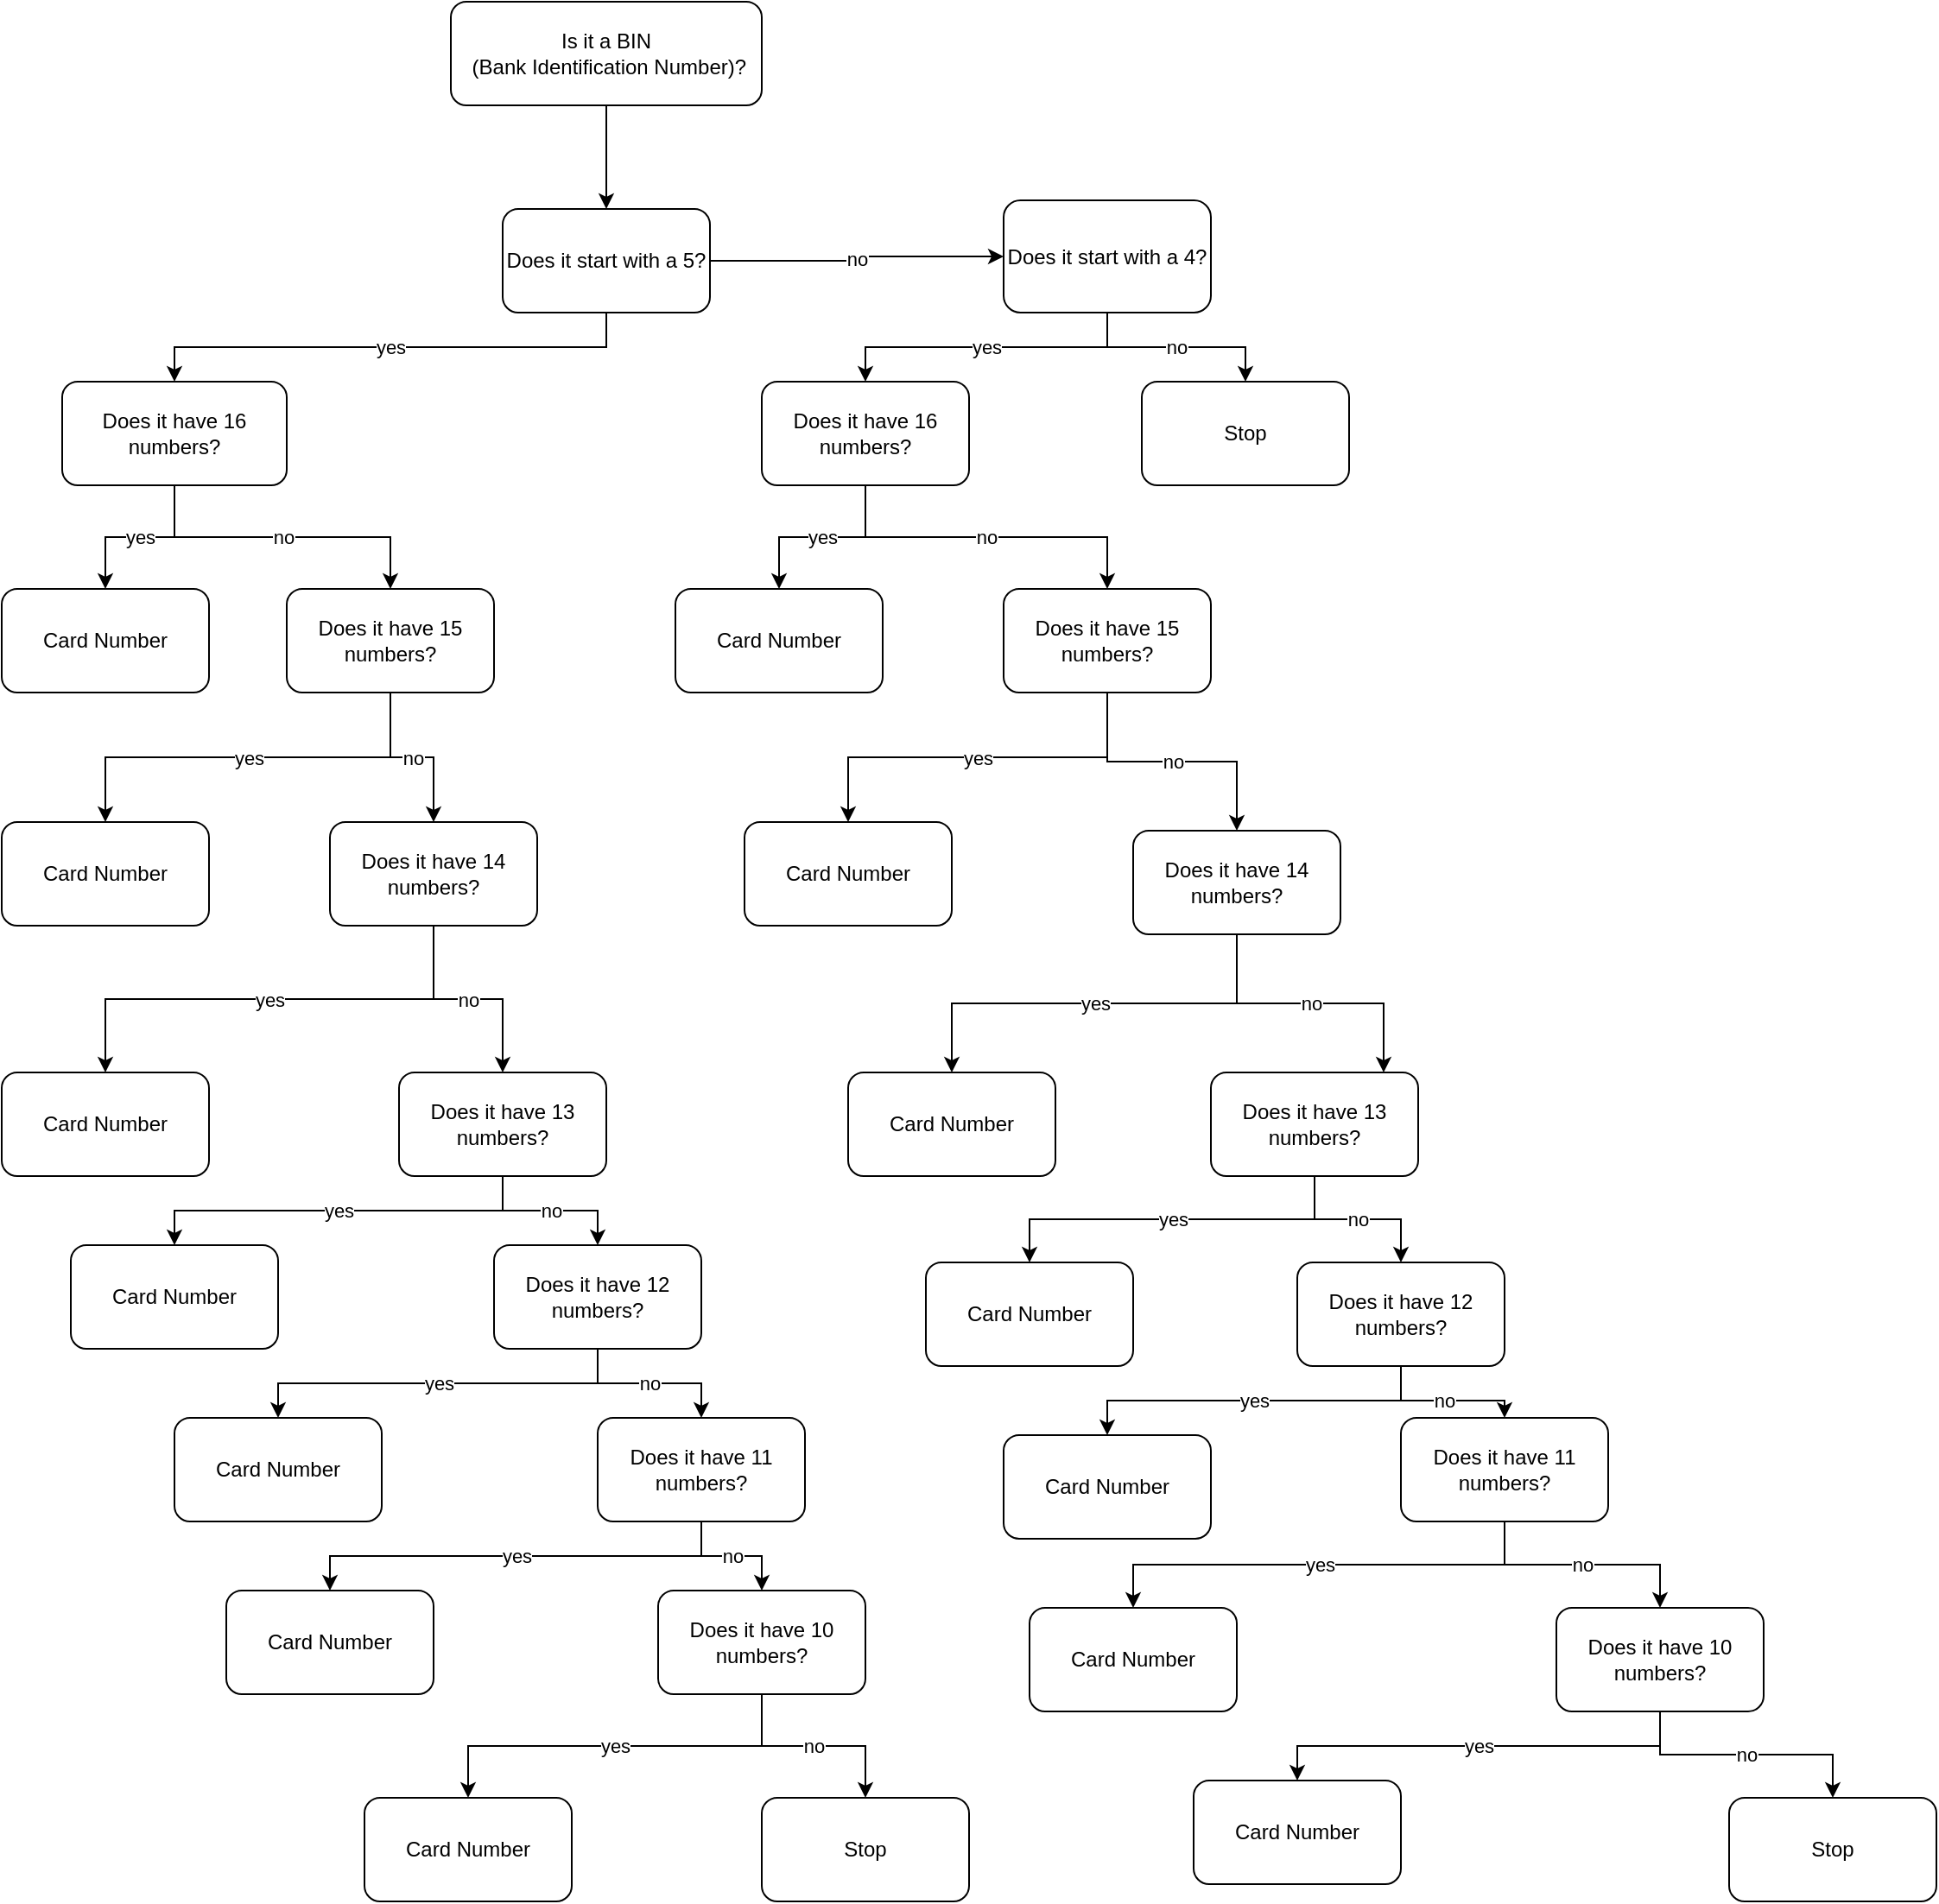 <mxfile type="github" version="12.1.4" pages="1"><diagram id="TCZSwtojGxqbY6C-srXb" name="Page-1"><mxGraphModel grid="1" dx="1024" dy="562" gridSize="10" guides="1" tooltips="1" connect="1" arrows="1" fold="1" page="1" pageScale="1" pageWidth="850" pageHeight="1100" math="0" shadow="0"><root><mxCell id="0"/><mxCell id="1" parent="0"/><mxCell id="nibhId1guCdrX3YkdPn4-5" parent="1" style="edgeStyle=orthogonalEdgeStyle;rounded=0;orthogonalLoop=1;jettySize=auto;html=1;exitX=0.5;exitY=1;exitDx=0;exitDy=0;" edge="1" source="nibhId1guCdrX3YkdPn4-1" target="nibhId1guCdrX3YkdPn4-2"><mxGeometry as="geometry" relative="1"/></mxCell><mxCell id="nibhId1guCdrX3YkdPn4-1" value="Is it a BIN&lt;br&gt;&amp;nbsp;(Bank Identification Number)?" parent="1" style="rounded=1;whiteSpace=wrap;html=1;" vertex="1"><mxGeometry as="geometry" x="280" y="40" width="180" height="60"/></mxCell><mxCell id="nibhId1guCdrX3YkdPn4-6" value="yes" parent="1" style="edgeStyle=orthogonalEdgeStyle;rounded=0;orthogonalLoop=1;jettySize=auto;html=1;exitX=0.5;exitY=1;exitDx=0;exitDy=0;" edge="1" source="nibhId1guCdrX3YkdPn4-2" target="nibhId1guCdrX3YkdPn4-4"><mxGeometry as="geometry" relative="1"/></mxCell><mxCell id="nibhId1guCdrX3YkdPn4-48" value="no" parent="1" style="edgeStyle=orthogonalEdgeStyle;rounded=0;orthogonalLoop=1;jettySize=auto;html=1;exitX=1;exitY=0.5;exitDx=0;exitDy=0;entryX=0;entryY=0.5;entryDx=0;entryDy=0;" edge="1" source="nibhId1guCdrX3YkdPn4-2" target="nibhId1guCdrX3YkdPn4-3"><mxGeometry as="geometry" relative="1"/></mxCell><mxCell id="nibhId1guCdrX3YkdPn4-2" value="Does it start with a 5?" parent="1" style="rounded=1;whiteSpace=wrap;html=1;" vertex="1"><mxGeometry as="geometry" x="310" y="160" width="120" height="60"/></mxCell><mxCell id="nibhId1guCdrX3YkdPn4-28" value="no" parent="1" style="edgeStyle=orthogonalEdgeStyle;rounded=0;orthogonalLoop=1;jettySize=auto;html=1;exitX=0.5;exitY=1;exitDx=0;exitDy=0;entryX=0.5;entryY=0;entryDx=0;entryDy=0;" edge="1" source="nibhId1guCdrX3YkdPn4-3" target="nibhId1guCdrX3YkdPn4-26"><mxGeometry as="geometry" relative="1"/></mxCell><mxCell id="nibhId1guCdrX3YkdPn4-102" value="yes" parent="1" style="edgeStyle=orthogonalEdgeStyle;rounded=0;orthogonalLoop=1;jettySize=auto;html=1;exitX=0.5;exitY=1;exitDx=0;exitDy=0;entryX=0.5;entryY=0;entryDx=0;entryDy=0;" edge="1" source="nibhId1guCdrX3YkdPn4-3" target="nibhId1guCdrX3YkdPn4-31"><mxGeometry as="geometry" relative="1"/></mxCell><mxCell id="nibhId1guCdrX3YkdPn4-3" value="Does it start with a 4?" parent="1" style="rounded=1;whiteSpace=wrap;html=1;" vertex="1"><mxGeometry as="geometry" x="600" y="155" width="120" height="65"/></mxCell><mxCell id="nibhId1guCdrX3YkdPn4-11" value="no" parent="1" style="edgeStyle=orthogonalEdgeStyle;rounded=0;orthogonalLoop=1;jettySize=auto;html=1;" edge="1" source="nibhId1guCdrX3YkdPn4-4" target="nibhId1guCdrX3YkdPn4-9"><mxGeometry as="geometry" relative="1"/></mxCell><mxCell id="nibhId1guCdrX3YkdPn4-12" value="yes" parent="1" style="edgeStyle=orthogonalEdgeStyle;rounded=0;orthogonalLoop=1;jettySize=auto;html=1;exitX=0.5;exitY=1;exitDx=0;exitDy=0;" edge="1" source="nibhId1guCdrX3YkdPn4-4" target="nibhId1guCdrX3YkdPn4-8"><mxGeometry as="geometry" relative="1"/></mxCell><mxCell id="nibhId1guCdrX3YkdPn4-4" value="Does it have 16 numbers?" parent="1" style="rounded=1;whiteSpace=wrap;html=1;" vertex="1"><mxGeometry as="geometry" x="55" y="260" width="130" height="60"/></mxCell><mxCell id="nibhId1guCdrX3YkdPn4-8" value="Card Number" parent="1" style="rounded=1;whiteSpace=wrap;html=1;" vertex="1"><mxGeometry as="geometry" x="20" y="380" width="120" height="60"/></mxCell><mxCell id="nibhId1guCdrX3YkdPn4-18" value="yes" parent="1" style="edgeStyle=orthogonalEdgeStyle;rounded=0;orthogonalLoop=1;jettySize=auto;html=1;exitX=0.5;exitY=1;exitDx=0;exitDy=0;entryX=0.5;entryY=0;entryDx=0;entryDy=0;" edge="1" source="nibhId1guCdrX3YkdPn4-9" target="nibhId1guCdrX3YkdPn4-13"><mxGeometry as="geometry" relative="1"/></mxCell><mxCell id="nibhId1guCdrX3YkdPn4-20" value="no" parent="1" style="edgeStyle=orthogonalEdgeStyle;rounded=0;orthogonalLoop=1;jettySize=auto;html=1;exitX=0.5;exitY=1;exitDx=0;exitDy=0;" edge="1" source="nibhId1guCdrX3YkdPn4-9" target="nibhId1guCdrX3YkdPn4-19"><mxGeometry as="geometry" relative="1"/></mxCell><mxCell id="nibhId1guCdrX3YkdPn4-9" value="Does it have 15 numbers?" parent="1" style="rounded=1;whiteSpace=wrap;html=1;" vertex="1"><mxGeometry as="geometry" x="185" y="380" width="120" height="60"/></mxCell><mxCell id="nibhId1guCdrX3YkdPn4-13" value="Card Number" parent="1" style="rounded=1;whiteSpace=wrap;html=1;" vertex="1"><mxGeometry as="geometry" x="20" y="515" width="120" height="60"/></mxCell><mxCell id="nibhId1guCdrX3YkdPn4-23" value="yes" parent="1" style="edgeStyle=orthogonalEdgeStyle;rounded=0;orthogonalLoop=1;jettySize=auto;html=1;exitX=0.5;exitY=1;exitDx=0;exitDy=0;" edge="1" source="nibhId1guCdrX3YkdPn4-19" target="nibhId1guCdrX3YkdPn4-21"><mxGeometry as="geometry" relative="1"/></mxCell><mxCell id="nibhId1guCdrX3YkdPn4-24" value="no" parent="1" style="edgeStyle=orthogonalEdgeStyle;rounded=0;orthogonalLoop=1;jettySize=auto;html=1;exitX=0.5;exitY=1;exitDx=0;exitDy=0;entryX=0.5;entryY=0;entryDx=0;entryDy=0;" edge="1" source="nibhId1guCdrX3YkdPn4-19" target="nibhId1guCdrX3YkdPn4-22"><mxGeometry as="geometry" relative="1"/></mxCell><mxCell id="nibhId1guCdrX3YkdPn4-19" value="Does it have 14 numbers?" parent="1" style="rounded=1;whiteSpace=wrap;html=1;" vertex="1"><mxGeometry as="geometry" x="210" y="515" width="120" height="60"/></mxCell><mxCell id="nibhId1guCdrX3YkdPn4-21" value="Card Number" parent="1" style="rounded=1;whiteSpace=wrap;html=1;" vertex="1"><mxGeometry as="geometry" x="20" y="660" width="120" height="60"/></mxCell><mxCell id="nibhId1guCdrX3YkdPn4-51" value="yes" parent="1" style="edgeStyle=orthogonalEdgeStyle;rounded=0;orthogonalLoop=1;jettySize=auto;html=1;exitX=0.5;exitY=1;exitDx=0;exitDy=0;" edge="1" source="nibhId1guCdrX3YkdPn4-22" target="nibhId1guCdrX3YkdPn4-49"><mxGeometry as="geometry" relative="1"/></mxCell><mxCell id="nibhId1guCdrX3YkdPn4-52" value="no" parent="1" style="edgeStyle=orthogonalEdgeStyle;rounded=0;orthogonalLoop=1;jettySize=auto;html=1;exitX=0.5;exitY=1;exitDx=0;exitDy=0;" edge="1" source="nibhId1guCdrX3YkdPn4-22" target="nibhId1guCdrX3YkdPn4-50"><mxGeometry as="geometry" relative="1"/></mxCell><mxCell id="nibhId1guCdrX3YkdPn4-22" value="Does it have 13 numbers?" parent="1" style="rounded=1;whiteSpace=wrap;html=1;" vertex="1"><mxGeometry as="geometry" x="250" y="660" width="120" height="60"/></mxCell><mxCell id="nibhId1guCdrX3YkdPn4-26" value="Stop" parent="1" style="rounded=1;whiteSpace=wrap;html=1;" vertex="1"><mxGeometry as="geometry" x="680" y="260" width="120" height="60"/></mxCell><mxCell id="nibhId1guCdrX3YkdPn4-34" value="yes" parent="1" style="edgeStyle=orthogonalEdgeStyle;rounded=0;orthogonalLoop=1;jettySize=auto;html=1;exitX=0.5;exitY=1;exitDx=0;exitDy=0;entryX=0.5;entryY=0;entryDx=0;entryDy=0;" edge="1" source="nibhId1guCdrX3YkdPn4-31" target="nibhId1guCdrX3YkdPn4-33"><mxGeometry as="geometry" relative="1"/></mxCell><mxCell id="nibhId1guCdrX3YkdPn4-36" value="no" parent="1" style="edgeStyle=orthogonalEdgeStyle;rounded=0;orthogonalLoop=1;jettySize=auto;html=1;exitX=0.5;exitY=1;exitDx=0;exitDy=0;entryX=0.5;entryY=0;entryDx=0;entryDy=0;" edge="1" source="nibhId1guCdrX3YkdPn4-31" target="nibhId1guCdrX3YkdPn4-35"><mxGeometry as="geometry" relative="1"/></mxCell><mxCell id="nibhId1guCdrX3YkdPn4-31" value="Does it have 16 numbers?" parent="1" style="rounded=1;whiteSpace=wrap;html=1;" vertex="1"><mxGeometry as="geometry" x="460" y="260" width="120" height="60"/></mxCell><mxCell id="nibhId1guCdrX3YkdPn4-33" value="Card Number" parent="1" style="rounded=1;whiteSpace=wrap;html=1;" vertex="1"><mxGeometry as="geometry" x="410" y="380" width="120" height="60"/></mxCell><mxCell id="nibhId1guCdrX3YkdPn4-39" value="yes" parent="1" style="edgeStyle=orthogonalEdgeStyle;rounded=0;orthogonalLoop=1;jettySize=auto;html=1;exitX=0.5;exitY=1;exitDx=0;exitDy=0;entryX=0.5;entryY=0;entryDx=0;entryDy=0;" edge="1" source="nibhId1guCdrX3YkdPn4-35" target="nibhId1guCdrX3YkdPn4-37"><mxGeometry as="geometry" relative="1"/></mxCell><mxCell id="nibhId1guCdrX3YkdPn4-40" value="no" parent="1" style="edgeStyle=orthogonalEdgeStyle;rounded=0;orthogonalLoop=1;jettySize=auto;html=1;exitX=0.5;exitY=1;exitDx=0;exitDy=0;entryX=0.5;entryY=0;entryDx=0;entryDy=0;" edge="1" source="nibhId1guCdrX3YkdPn4-35" target="nibhId1guCdrX3YkdPn4-38"><mxGeometry as="geometry" relative="1"/></mxCell><mxCell id="nibhId1guCdrX3YkdPn4-35" value="Does it have 15 numbers?" parent="1" style="rounded=1;whiteSpace=wrap;html=1;" vertex="1"><mxGeometry as="geometry" x="600" y="380" width="120" height="60"/></mxCell><mxCell id="nibhId1guCdrX3YkdPn4-37" value="Card Number" parent="1" style="rounded=1;whiteSpace=wrap;html=1;" vertex="1"><mxGeometry as="geometry" x="450" y="515" width="120" height="60"/></mxCell><mxCell id="nibhId1guCdrX3YkdPn4-44" value="yes" parent="1" style="edgeStyle=orthogonalEdgeStyle;rounded=0;orthogonalLoop=1;jettySize=auto;html=1;exitX=0.5;exitY=1;exitDx=0;exitDy=0;" edge="1" source="nibhId1guCdrX3YkdPn4-38" target="nibhId1guCdrX3YkdPn4-41"><mxGeometry as="geometry" relative="1"/></mxCell><mxCell id="nibhId1guCdrX3YkdPn4-45" value="no" parent="1" style="edgeStyle=orthogonalEdgeStyle;rounded=0;orthogonalLoop=1;jettySize=auto;html=1;exitX=0.5;exitY=1;exitDx=0;exitDy=0;" edge="1" source="nibhId1guCdrX3YkdPn4-38" target="nibhId1guCdrX3YkdPn4-77"><mxGeometry as="geometry" relative="1"><mxPoint as="targetPoint" x="790" y="720"/><Array as="points"><mxPoint x="735" y="620"/><mxPoint x="820" y="620"/></Array></mxGeometry></mxCell><mxCell id="nibhId1guCdrX3YkdPn4-38" value="Does it have 14 numbers?" parent="1" style="rounded=1;whiteSpace=wrap;html=1;" vertex="1"><mxGeometry as="geometry" x="675" y="520" width="120" height="60"/></mxCell><mxCell id="nibhId1guCdrX3YkdPn4-41" value="Card Number" parent="1" style="rounded=1;whiteSpace=wrap;html=1;" vertex="1"><mxGeometry as="geometry" x="510" y="660" width="120" height="60"/></mxCell><mxCell id="nibhId1guCdrX3YkdPn4-49" value="Card Number" parent="1" style="rounded=1;whiteSpace=wrap;html=1;" vertex="1"><mxGeometry as="geometry" x="60" y="760" width="120" height="60"/></mxCell><mxCell id="nibhId1guCdrX3YkdPn4-55" value="yes" parent="1" style="edgeStyle=orthogonalEdgeStyle;rounded=0;orthogonalLoop=1;jettySize=auto;html=1;exitX=0.5;exitY=1;exitDx=0;exitDy=0;entryX=0.5;entryY=0;entryDx=0;entryDy=0;" edge="1" source="nibhId1guCdrX3YkdPn4-50" target="nibhId1guCdrX3YkdPn4-53"><mxGeometry as="geometry" relative="1"/></mxCell><mxCell id="nibhId1guCdrX3YkdPn4-56" value="no" parent="1" style="edgeStyle=orthogonalEdgeStyle;rounded=0;orthogonalLoop=1;jettySize=auto;html=1;exitX=0.5;exitY=1;exitDx=0;exitDy=0;entryX=0.5;entryY=0;entryDx=0;entryDy=0;" edge="1" source="nibhId1guCdrX3YkdPn4-50" target="nibhId1guCdrX3YkdPn4-54"><mxGeometry as="geometry" relative="1"/></mxCell><mxCell id="nibhId1guCdrX3YkdPn4-50" value="Does it have 12 numbers?" parent="1" style="rounded=1;whiteSpace=wrap;html=1;" vertex="1"><mxGeometry as="geometry" x="305" y="760" width="120" height="60"/></mxCell><mxCell id="nibhId1guCdrX3YkdPn4-53" value="Card Number" parent="1" style="rounded=1;whiteSpace=wrap;html=1;" vertex="1"><mxGeometry as="geometry" x="120" y="860" width="120" height="60"/></mxCell><mxCell id="nibhId1guCdrX3YkdPn4-59" value="yes" parent="1" style="edgeStyle=orthogonalEdgeStyle;rounded=0;orthogonalLoop=1;jettySize=auto;html=1;exitX=0.5;exitY=1;exitDx=0;exitDy=0;entryX=0.5;entryY=0;entryDx=0;entryDy=0;" edge="1" source="nibhId1guCdrX3YkdPn4-54" target="nibhId1guCdrX3YkdPn4-57"><mxGeometry as="geometry" relative="1"/></mxCell><mxCell id="nibhId1guCdrX3YkdPn4-60" value="no" parent="1" style="edgeStyle=orthogonalEdgeStyle;rounded=0;orthogonalLoop=1;jettySize=auto;html=1;exitX=0.5;exitY=1;exitDx=0;exitDy=0;" edge="1" source="nibhId1guCdrX3YkdPn4-54" target="nibhId1guCdrX3YkdPn4-58"><mxGeometry as="geometry" relative="1"/></mxCell><mxCell id="nibhId1guCdrX3YkdPn4-54" value="Does it have 11 numbers?" parent="1" style="rounded=1;whiteSpace=wrap;html=1;" vertex="1"><mxGeometry as="geometry" x="365" y="860" width="120" height="60"/></mxCell><mxCell id="nibhId1guCdrX3YkdPn4-57" value="Card Number" parent="1" style="rounded=1;whiteSpace=wrap;html=1;" vertex="1"><mxGeometry as="geometry" x="150" y="960" width="120" height="60"/></mxCell><mxCell id="nibhId1guCdrX3YkdPn4-65" value="yes" parent="1" style="edgeStyle=orthogonalEdgeStyle;rounded=0;orthogonalLoop=1;jettySize=auto;html=1;exitX=0.5;exitY=1;exitDx=0;exitDy=0;entryX=0.5;entryY=0;entryDx=0;entryDy=0;" edge="1" source="nibhId1guCdrX3YkdPn4-58" target="nibhId1guCdrX3YkdPn4-61"><mxGeometry as="geometry" relative="1"/></mxCell><mxCell id="nibhId1guCdrX3YkdPn4-66" value="no" parent="1" style="edgeStyle=orthogonalEdgeStyle;rounded=0;orthogonalLoop=1;jettySize=auto;html=1;exitX=0.5;exitY=1;exitDx=0;exitDy=0;entryX=0.5;entryY=0;entryDx=0;entryDy=0;" edge="1" source="nibhId1guCdrX3YkdPn4-58" target="nibhId1guCdrX3YkdPn4-62"><mxGeometry as="geometry" relative="1"/></mxCell><mxCell id="nibhId1guCdrX3YkdPn4-58" value="Does it have 10 numbers?" parent="1" style="rounded=1;whiteSpace=wrap;html=1;" vertex="1"><mxGeometry as="geometry" x="400" y="960" width="120" height="60"/></mxCell><mxCell id="nibhId1guCdrX3YkdPn4-61" value="Card Number" parent="1" style="rounded=1;whiteSpace=wrap;html=1;" vertex="1"><mxGeometry as="geometry" x="230" y="1080" width="120" height="60"/></mxCell><mxCell id="nibhId1guCdrX3YkdPn4-62" value="Stop" parent="1" style="rounded=1;whiteSpace=wrap;html=1;" vertex="1"><mxGeometry as="geometry" x="460" y="1080" width="120" height="60"/></mxCell><mxCell id="nibhId1guCdrX3YkdPn4-77" value="Does it have 13 numbers?" parent="1" style="rounded=1;whiteSpace=wrap;html=1;" vertex="1"><mxGeometry as="geometry" x="720" y="660" width="120" height="60"/></mxCell><mxCell id="nibhId1guCdrX3YkdPn4-81" value="Card Number" parent="1" style="rounded=1;whiteSpace=wrap;html=1;" vertex="1"><mxGeometry as="geometry" x="555" y="770" width="120" height="60"/></mxCell><mxCell id="nibhId1guCdrX3YkdPn4-82" value="Does it have 12 numbers?" parent="1" style="rounded=1;whiteSpace=wrap;html=1;" vertex="1"><mxGeometry as="geometry" x="770" y="770" width="120" height="60"/></mxCell><mxCell id="nibhId1guCdrX3YkdPn4-83" value="yes" parent="1" style="edgeStyle=orthogonalEdgeStyle;rounded=0;orthogonalLoop=1;jettySize=auto;html=1;exitX=0.5;exitY=1;exitDx=0;exitDy=0;" edge="1" source="nibhId1guCdrX3YkdPn4-77" target="nibhId1guCdrX3YkdPn4-81"><mxGeometry as="geometry" relative="1"/></mxCell><mxCell id="nibhId1guCdrX3YkdPn4-84" value="no" parent="1" style="edgeStyle=orthogonalEdgeStyle;rounded=0;orthogonalLoop=1;jettySize=auto;html=1;exitX=0.5;exitY=1;exitDx=0;exitDy=0;" edge="1" source="nibhId1guCdrX3YkdPn4-77" target="nibhId1guCdrX3YkdPn4-82"><mxGeometry as="geometry" relative="1"/></mxCell><mxCell id="nibhId1guCdrX3YkdPn4-85" value="yes" parent="1" style="edgeStyle=orthogonalEdgeStyle;rounded=0;orthogonalLoop=1;jettySize=auto;html=1;exitX=0.5;exitY=1;exitDx=0;exitDy=0;entryX=0.5;entryY=0;entryDx=0;entryDy=0;" edge="1" source="nibhId1guCdrX3YkdPn4-82" target="nibhId1guCdrX3YkdPn4-87"><mxGeometry as="geometry" relative="1"/></mxCell><mxCell id="nibhId1guCdrX3YkdPn4-86" value="no" parent="1" style="edgeStyle=orthogonalEdgeStyle;rounded=0;orthogonalLoop=1;jettySize=auto;html=1;exitX=0.5;exitY=1;exitDx=0;exitDy=0;entryX=0.5;entryY=0;entryDx=0;entryDy=0;" edge="1" source="nibhId1guCdrX3YkdPn4-82" target="nibhId1guCdrX3YkdPn4-88"><mxGeometry as="geometry" relative="1"/></mxCell><mxCell id="nibhId1guCdrX3YkdPn4-87" value="Card Number" parent="1" style="rounded=1;whiteSpace=wrap;html=1;" vertex="1"><mxGeometry as="geometry" x="600" y="870" width="120" height="60"/></mxCell><mxCell id="nibhId1guCdrX3YkdPn4-88" value="Does it have 11 numbers?" parent="1" style="rounded=1;whiteSpace=wrap;html=1;" vertex="1"><mxGeometry as="geometry" x="830" y="860" width="120" height="60"/></mxCell><mxCell id="nibhId1guCdrX3YkdPn4-89" value="Card Number" parent="1" style="rounded=1;whiteSpace=wrap;html=1;" vertex="1"><mxGeometry as="geometry" x="615" y="970" width="120" height="60"/></mxCell><mxCell id="nibhId1guCdrX3YkdPn4-90" value="yes" parent="1" style="edgeStyle=orthogonalEdgeStyle;rounded=0;orthogonalLoop=1;jettySize=auto;html=1;exitX=0.5;exitY=1;exitDx=0;exitDy=0;entryX=0.5;entryY=0;entryDx=0;entryDy=0;" edge="1" source="nibhId1guCdrX3YkdPn4-88" target="nibhId1guCdrX3YkdPn4-89"><mxGeometry as="geometry" relative="1"/></mxCell><mxCell id="nibhId1guCdrX3YkdPn4-91" value="no" parent="1" style="edgeStyle=orthogonalEdgeStyle;rounded=0;orthogonalLoop=1;jettySize=auto;html=1;exitX=0.5;exitY=1;exitDx=0;exitDy=0;" edge="1" source="nibhId1guCdrX3YkdPn4-88" target="nibhId1guCdrX3YkdPn4-92"><mxGeometry as="geometry" relative="1"/></mxCell><mxCell id="nibhId1guCdrX3YkdPn4-92" value="Does it have 10 numbers?" parent="1" style="rounded=1;whiteSpace=wrap;html=1;" vertex="1"><mxGeometry as="geometry" x="920" y="970" width="120" height="60"/></mxCell><mxCell id="nibhId1guCdrX3YkdPn4-93" value="Card Number" parent="1" style="rounded=1;whiteSpace=wrap;html=1;" vertex="1"><mxGeometry as="geometry" x="710" y="1070" width="120" height="60"/></mxCell><mxCell id="nibhId1guCdrX3YkdPn4-94" value="Stop" parent="1" style="rounded=1;whiteSpace=wrap;html=1;" vertex="1"><mxGeometry as="geometry" x="1020" y="1080" width="120" height="60"/></mxCell><mxCell id="nibhId1guCdrX3YkdPn4-95" value="no" parent="1" style="edgeStyle=orthogonalEdgeStyle;rounded=0;orthogonalLoop=1;jettySize=auto;html=1;exitX=0.5;exitY=1;exitDx=0;exitDy=0;entryX=0.5;entryY=0;entryDx=0;entryDy=0;" edge="1" source="nibhId1guCdrX3YkdPn4-92" target="nibhId1guCdrX3YkdPn4-94"><mxGeometry as="geometry" relative="1"/></mxCell><mxCell id="nibhId1guCdrX3YkdPn4-96" value="yes" parent="1" style="edgeStyle=orthogonalEdgeStyle;rounded=0;orthogonalLoop=1;jettySize=auto;html=1;exitX=0.5;exitY=1;exitDx=0;exitDy=0;entryX=0.5;entryY=0;entryDx=0;entryDy=0;" edge="1" source="nibhId1guCdrX3YkdPn4-92" target="nibhId1guCdrX3YkdPn4-93"><mxGeometry as="geometry" relative="1"/></mxCell></root></mxGraphModel></diagram></mxfile>